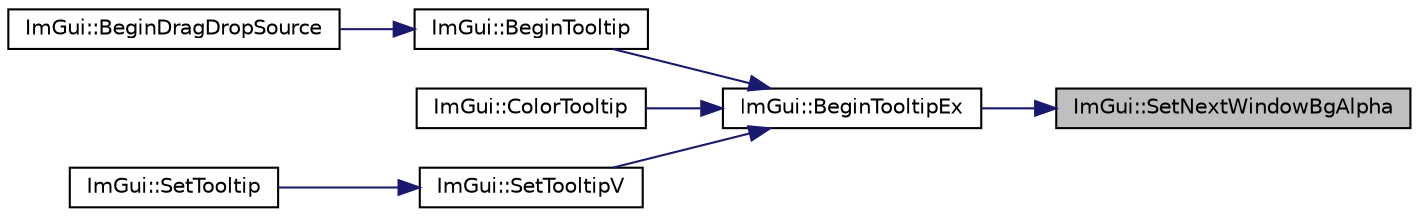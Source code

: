 digraph "ImGui::SetNextWindowBgAlpha"
{
 // LATEX_PDF_SIZE
  edge [fontname="Helvetica",fontsize="10",labelfontname="Helvetica",labelfontsize="10"];
  node [fontname="Helvetica",fontsize="10",shape=record];
  rankdir="RL";
  Node1 [label="ImGui::SetNextWindowBgAlpha",height=0.2,width=0.4,color="black", fillcolor="grey75", style="filled", fontcolor="black",tooltip=" "];
  Node1 -> Node2 [dir="back",color="midnightblue",fontsize="10",style="solid"];
  Node2 [label="ImGui::BeginTooltipEx",height=0.2,width=0.4,color="black", fillcolor="white", style="filled",URL="$namespace_im_gui.html#a275e14075f65a027443f5b838c910cb9",tooltip=" "];
  Node2 -> Node3 [dir="back",color="midnightblue",fontsize="10",style="solid"];
  Node3 [label="ImGui::BeginTooltip",height=0.2,width=0.4,color="black", fillcolor="white", style="filled",URL="$namespace_im_gui.html#a36816a48385f4759d746a03cf6202512",tooltip=" "];
  Node3 -> Node4 [dir="back",color="midnightblue",fontsize="10",style="solid"];
  Node4 [label="ImGui::BeginDragDropSource",height=0.2,width=0.4,color="black", fillcolor="white", style="filled",URL="$namespace_im_gui.html#ac2609b0f034d3bcd8d70d26df8694eaa",tooltip=" "];
  Node2 -> Node5 [dir="back",color="midnightblue",fontsize="10",style="solid"];
  Node5 [label="ImGui::ColorTooltip",height=0.2,width=0.4,color="black", fillcolor="white", style="filled",URL="$namespace_im_gui.html#afad90b366b6471e3b13175c0ebeb26c8",tooltip=" "];
  Node2 -> Node6 [dir="back",color="midnightblue",fontsize="10",style="solid"];
  Node6 [label="ImGui::SetTooltipV",height=0.2,width=0.4,color="black", fillcolor="white", style="filled",URL="$namespace_im_gui.html#a3826acf68fc4a12bb66401575f51d6a2",tooltip=" "];
  Node6 -> Node7 [dir="back",color="midnightblue",fontsize="10",style="solid"];
  Node7 [label="ImGui::SetTooltip",height=0.2,width=0.4,color="black", fillcolor="white", style="filled",URL="$namespace_im_gui.html#a313073fa01b8a9791f241ef93091ce92",tooltip=" "];
}
